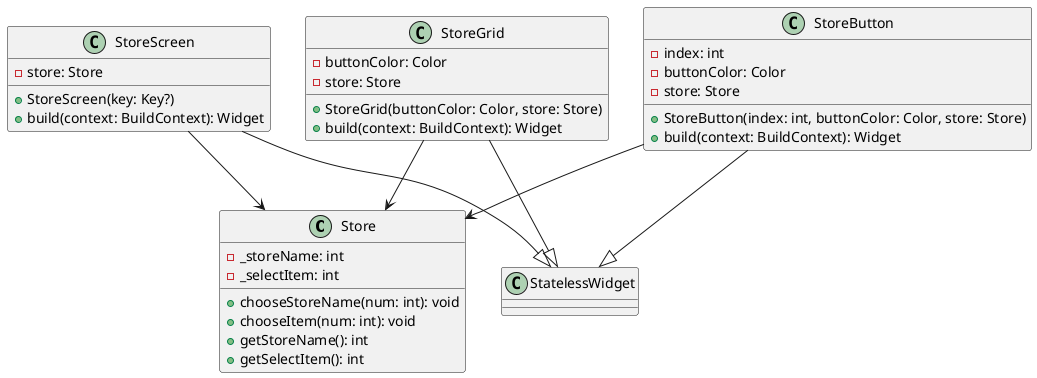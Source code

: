 @startuml
class Store {
  - _storeName: int
  - _selectItem: int
  + chooseStoreName(num: int): void
  + chooseItem(num: int): void
  + getStoreName(): int
  + getSelectItem(): int
}

class StoreScreen {
  - store: Store
  + StoreScreen(key: Key?)
  + build(context: BuildContext): Widget
}

class StoreGrid {
  - buttonColor: Color
  - store: Store
  + StoreGrid(buttonColor: Color, store: Store)
  + build(context: BuildContext): Widget
}

class StoreButton {
  - index: int
  - buttonColor: Color
  - store: Store
  + StoreButton(index: int, buttonColor: Color, store: Store)
  + build(context: BuildContext): Widget
}

StoreScreen --|> StatelessWidget
StoreScreen --> Store
StoreGrid --|> StatelessWidget
StoreGrid --> Store
StoreButton --|> StatelessWidget
StoreButton --> Store
@enduml
